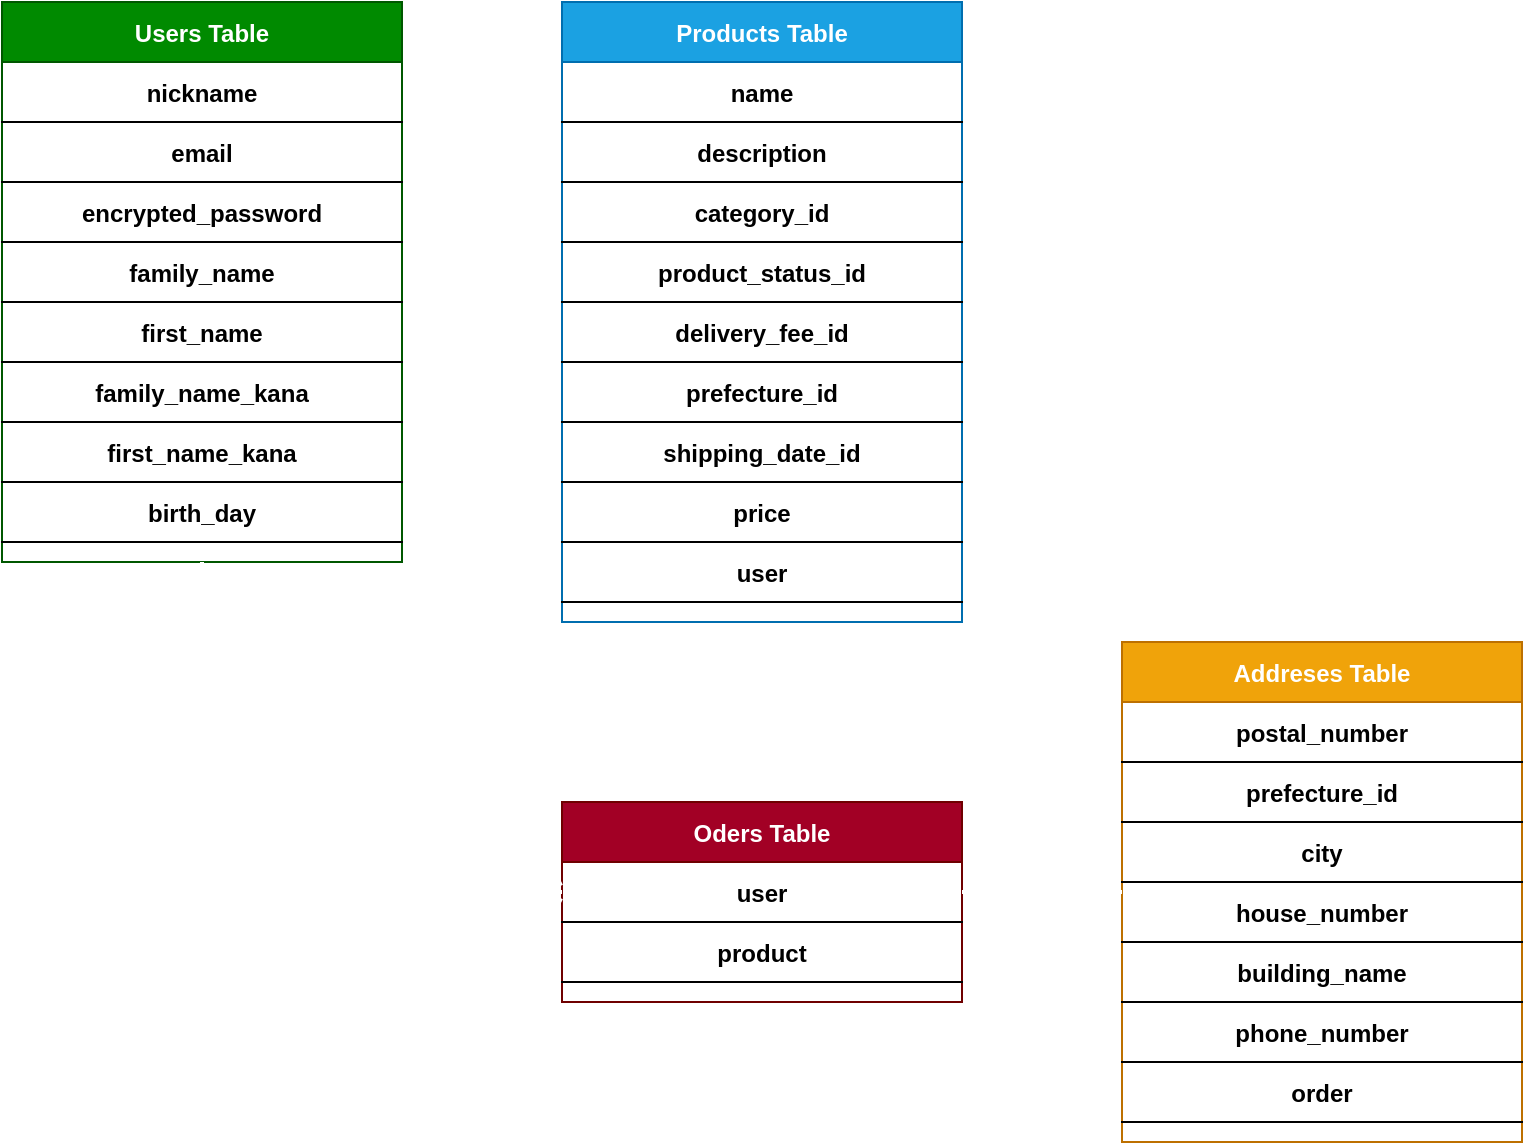 <mxfile version="14.2.4" type="embed">
    <diagram id="LXoA1vj3ksefjHLv8RSg" name="ページ1">
        <mxGraphModel dx="645" dy="587" grid="1" gridSize="10" guides="1" tooltips="1" connect="1" arrows="1" fold="1" page="1" pageScale="1" pageWidth="827" pageHeight="1169" math="0" shadow="0">
            <root>
                <mxCell id="0"/>
                <mxCell id="1" parent="0"/>
                <mxCell id="327" style="edgeStyle=orthogonalEdgeStyle;rounded=0;orthogonalLoop=1;jettySize=auto;html=1;entryX=0;entryY=0.5;entryDx=0;entryDy=0;startArrow=ERone;startFill=0;endArrow=ERmany;endFill=0;strokeWidth=2;fillColor=#60a917;strokeColor=#FFFFFF;exitX=1;exitY=0.5;exitDx=0;exitDy=0;" parent="1" source="146" target="296" edge="1">
                    <mxGeometry relative="1" as="geometry"/>
                </mxCell>
                <mxCell id="118" value="Users Table" style="shape=table;startSize=30;container=1;collapsible=1;childLayout=tableLayout;fixedRows=1;rowLines=0;fontStyle=1;align=center;resizeLast=1;strokeColor=#005700;fillColor=#008a00;fontColor=#ffffff;" parent="1" vertex="1">
                    <mxGeometry x="40" y="40" width="200" height="280" as="geometry"/>
                </mxCell>
                <mxCell id="122" value="" style="shape=partialRectangle;collapsible=0;dropTarget=0;pointerEvents=0;fillColor=none;top=0;left=0;bottom=1;right=0;points=[[0,0.5],[1,0.5]];portConstraint=eastwest;" parent="118" vertex="1">
                    <mxGeometry y="30" width="200" height="30" as="geometry"/>
                </mxCell>
                <mxCell id="139" value="nickname" style="shape=partialRectangle;connectable=0;fillColor=none;top=0;left=0;bottom=0;right=0;fontStyle=1;overflow=hidden;" parent="122" vertex="1">
                    <mxGeometry width="200" height="30" as="geometry"/>
                </mxCell>
                <mxCell id="135" value="" style="shape=partialRectangle;collapsible=0;dropTarget=0;pointerEvents=0;fillColor=none;top=0;left=0;bottom=1;right=0;points=[[0,0.5],[1,0.5]];portConstraint=eastwest;" parent="118" vertex="1">
                    <mxGeometry y="60" width="200" height="30" as="geometry"/>
                </mxCell>
                <mxCell id="140" value="email" style="shape=partialRectangle;connectable=0;fillColor=none;top=0;left=0;bottom=0;right=0;fontStyle=1;overflow=hidden;" parent="135" vertex="1">
                    <mxGeometry width="200" height="30" as="geometry"/>
                </mxCell>
                <mxCell id="142" style="shape=partialRectangle;collapsible=0;dropTarget=0;pointerEvents=0;fillColor=none;top=0;left=0;bottom=1;right=0;points=[[0,0.5],[1,0.5]];portConstraint=eastwest;" parent="118" vertex="1">
                    <mxGeometry y="90" width="200" height="30" as="geometry"/>
                </mxCell>
                <mxCell id="143" value="encrypted_password" style="shape=partialRectangle;connectable=0;fillColor=none;top=0;left=0;bottom=0;right=0;fontStyle=1;overflow=hidden;" parent="142" vertex="1">
                    <mxGeometry width="200" height="30" as="geometry"/>
                </mxCell>
                <mxCell id="132" value="" style="shape=partialRectangle;collapsible=0;dropTarget=0;pointerEvents=0;fillColor=none;top=0;left=0;bottom=1;right=0;points=[[0,0.5],[1,0.5]];portConstraint=eastwest;" parent="118" vertex="1">
                    <mxGeometry y="120" width="200" height="30" as="geometry"/>
                </mxCell>
                <mxCell id="141" value="family_name" style="shape=partialRectangle;connectable=0;fillColor=none;top=0;left=0;bottom=0;right=0;fontStyle=1;overflow=hidden;" parent="132" vertex="1">
                    <mxGeometry width="200" height="30" as="geometry"/>
                </mxCell>
                <mxCell id="146" style="shape=partialRectangle;collapsible=0;dropTarget=0;pointerEvents=0;fillColor=none;top=0;left=0;bottom=1;right=0;points=[[0,0.5],[1,0.5]];portConstraint=eastwest;" parent="118" vertex="1">
                    <mxGeometry y="150" width="200" height="30" as="geometry"/>
                </mxCell>
                <mxCell id="147" value="first_name" style="shape=partialRectangle;connectable=0;fillColor=none;top=0;left=0;bottom=0;right=0;fontStyle=1;overflow=hidden;" parent="146" vertex="1">
                    <mxGeometry width="200" height="30" as="geometry"/>
                </mxCell>
                <mxCell id="150" style="shape=partialRectangle;collapsible=0;dropTarget=0;pointerEvents=0;fillColor=none;top=0;left=0;bottom=1;right=0;points=[[0,0.5],[1,0.5]];portConstraint=eastwest;" parent="118" vertex="1">
                    <mxGeometry y="180" width="200" height="30" as="geometry"/>
                </mxCell>
                <mxCell id="151" value="family_name_kana" style="shape=partialRectangle;connectable=0;fillColor=none;top=0;left=0;bottom=0;right=0;fontStyle=1;overflow=hidden;" parent="150" vertex="1">
                    <mxGeometry width="200" height="30" as="geometry"/>
                </mxCell>
                <mxCell id="154" style="shape=partialRectangle;collapsible=0;dropTarget=0;pointerEvents=0;fillColor=none;top=0;left=0;bottom=1;right=0;points=[[0,0.5],[1,0.5]];portConstraint=eastwest;" parent="118" vertex="1">
                    <mxGeometry y="210" width="200" height="30" as="geometry"/>
                </mxCell>
                <mxCell id="155" value="first_name_kana" style="shape=partialRectangle;connectable=0;fillColor=none;top=0;left=0;bottom=0;right=0;fontStyle=1;overflow=hidden;" parent="154" vertex="1">
                    <mxGeometry width="200" height="30" as="geometry"/>
                </mxCell>
                <mxCell id="158" style="shape=partialRectangle;collapsible=0;dropTarget=0;pointerEvents=0;fillColor=none;top=0;left=0;bottom=1;right=0;points=[[0,0.5],[1,0.5]];portConstraint=eastwest;" parent="118" vertex="1">
                    <mxGeometry y="240" width="200" height="30" as="geometry"/>
                </mxCell>
                <mxCell id="159" value="birth_day" style="shape=partialRectangle;connectable=0;fillColor=none;top=0;left=0;bottom=0;right=0;fontStyle=1;overflow=hidden;" parent="158" vertex="1">
                    <mxGeometry width="200" height="30" as="geometry"/>
                </mxCell>
                <mxCell id="377" style="edgeStyle=orthogonalEdgeStyle;rounded=0;orthogonalLoop=1;jettySize=auto;html=1;startArrow=ERone;startFill=0;endArrow=ERone;endFill=0;strokeColor=#FFFFFF;strokeWidth=2;entryX=0.5;entryY=0;entryDx=0;entryDy=0;" parent="1" source="170" target="358" edge="1">
                    <mxGeometry relative="1" as="geometry"/>
                </mxCell>
                <mxCell id="170" value="Products Table" style="shape=table;startSize=30;container=1;collapsible=1;childLayout=tableLayout;fixedRows=1;rowLines=0;fontStyle=1;align=center;resizeLast=1;strokeColor=#006EAF;fillColor=#1ba1e2;fontColor=#ffffff;" parent="1" vertex="1">
                    <mxGeometry x="320" y="40" width="200" height="310" as="geometry"/>
                </mxCell>
                <mxCell id="174" value="" style="shape=partialRectangle;collapsible=0;dropTarget=0;pointerEvents=0;fillColor=none;top=0;left=0;bottom=1;right=0;points=[[0,0.5],[1,0.5]];portConstraint=eastwest;" parent="170" vertex="1">
                    <mxGeometry y="30" width="200" height="30" as="geometry"/>
                </mxCell>
                <mxCell id="175" value="name" style="shape=partialRectangle;connectable=0;fillColor=none;top=0;left=0;bottom=0;right=0;fontStyle=1;overflow=hidden;" parent="174" vertex="1">
                    <mxGeometry width="200" height="30" as="geometry"/>
                </mxCell>
                <mxCell id="222" style="shape=partialRectangle;collapsible=0;dropTarget=0;pointerEvents=0;top=0;left=0;bottom=1;right=0;points=[[0,0.5],[1,0.5]];portConstraint=eastwest;fillColor=none;" parent="170" vertex="1">
                    <mxGeometry y="60" width="200" height="30" as="geometry"/>
                </mxCell>
                <mxCell id="223" value="description" style="shape=partialRectangle;connectable=0;fillColor=none;top=0;left=0;bottom=0;right=0;fontStyle=1;overflow=hidden;" parent="222" vertex="1">
                    <mxGeometry width="200" height="30" as="geometry"/>
                </mxCell>
                <mxCell id="216" style="shape=partialRectangle;collapsible=0;dropTarget=0;pointerEvents=0;fillColor=none;top=0;left=0;bottom=1;right=0;points=[[0,0.5],[1,0.5]];portConstraint=eastwest;" parent="170" vertex="1">
                    <mxGeometry y="90" width="200" height="30" as="geometry"/>
                </mxCell>
                <mxCell id="217" value="category_id" style="shape=partialRectangle;connectable=0;fillColor=none;top=0;left=0;bottom=0;right=0;fontStyle=1;overflow=hidden;" parent="216" vertex="1">
                    <mxGeometry width="200" height="30" as="geometry"/>
                </mxCell>
                <mxCell id="219" style="shape=partialRectangle;collapsible=0;dropTarget=0;pointerEvents=0;fillColor=none;top=0;left=0;bottom=1;right=0;points=[[0,0.5],[1,0.5]];portConstraint=eastwest;" parent="170" vertex="1">
                    <mxGeometry y="120" width="200" height="30" as="geometry"/>
                </mxCell>
                <mxCell id="220" value="product_status_id" style="shape=partialRectangle;connectable=0;fillColor=none;top=0;left=0;bottom=0;right=0;fontStyle=1;overflow=hidden;" parent="219" vertex="1">
                    <mxGeometry width="200" height="30" as="geometry"/>
                </mxCell>
                <mxCell id="296" style="shape=partialRectangle;collapsible=0;dropTarget=0;pointerEvents=0;fillColor=none;top=0;left=0;bottom=1;right=0;points=[[0,0.5],[1,0.5]];portConstraint=eastwest;" parent="170" vertex="1">
                    <mxGeometry y="150" width="200" height="30" as="geometry"/>
                </mxCell>
                <mxCell id="297" value="delivery_fee_id" style="shape=partialRectangle;connectable=0;fillColor=none;top=0;left=0;bottom=0;right=0;fontStyle=1;overflow=hidden;" parent="296" vertex="1">
                    <mxGeometry width="200" height="30" as="geometry"/>
                </mxCell>
                <mxCell id="311" style="shape=partialRectangle;collapsible=0;dropTarget=0;pointerEvents=0;fillColor=none;top=0;left=0;bottom=1;right=0;points=[[0,0.5],[1,0.5]];portConstraint=eastwest;" parent="170" vertex="1">
                    <mxGeometry y="180" width="200" height="30" as="geometry"/>
                </mxCell>
                <mxCell id="312" value="prefecture_id" style="shape=partialRectangle;connectable=0;fillColor=none;top=0;left=0;bottom=0;right=0;fontStyle=1;overflow=hidden;" parent="311" vertex="1">
                    <mxGeometry width="200" height="30" as="geometry"/>
                </mxCell>
                <mxCell id="307" style="shape=partialRectangle;collapsible=0;dropTarget=0;pointerEvents=0;fillColor=none;top=0;left=0;bottom=1;right=0;points=[[0,0.5],[1,0.5]];portConstraint=eastwest;" parent="170" vertex="1">
                    <mxGeometry y="210" width="200" height="30" as="geometry"/>
                </mxCell>
                <mxCell id="308" value="shipping_date_id" style="shape=partialRectangle;connectable=0;fillColor=none;top=0;left=0;bottom=0;right=0;fontStyle=1;overflow=hidden;" parent="307" vertex="1">
                    <mxGeometry width="200" height="30" as="geometry"/>
                </mxCell>
                <mxCell id="303" style="shape=partialRectangle;collapsible=0;dropTarget=0;pointerEvents=0;fillColor=none;top=0;left=0;bottom=1;right=0;points=[[0,0.5],[1,0.5]];portConstraint=eastwest;" parent="170" vertex="1">
                    <mxGeometry y="240" width="200" height="30" as="geometry"/>
                </mxCell>
                <mxCell id="304" value="price" style="shape=partialRectangle;connectable=0;fillColor=none;top=0;left=0;bottom=0;right=0;fontStyle=1;overflow=hidden;" parent="303" vertex="1">
                    <mxGeometry width="200" height="30" as="geometry"/>
                </mxCell>
                <mxCell id="319" style="shape=partialRectangle;collapsible=0;dropTarget=0;pointerEvents=0;fillColor=none;top=0;left=0;bottom=1;right=0;points=[[0,0.5],[1,0.5]];portConstraint=eastwest;" parent="170" vertex="1">
                    <mxGeometry y="270" width="200" height="30" as="geometry"/>
                </mxCell>
                <mxCell id="320" value="user" style="shape=partialRectangle;connectable=0;fillColor=none;top=0;left=0;bottom=0;right=0;fontStyle=1;overflow=hidden;strokeColor=none;" parent="319" vertex="1">
                    <mxGeometry width="200" height="30" as="geometry"/>
                </mxCell>
                <mxCell id="329" value="Addreses Table" style="shape=table;startSize=30;container=1;collapsible=1;childLayout=tableLayout;fixedRows=1;rowLines=0;fontStyle=1;align=center;resizeLast=1;strokeColor=#BD7000;fillColor=#f0a30a;fontColor=#ffffff;" parent="1" vertex="1">
                    <mxGeometry x="600" y="360" width="200" height="250" as="geometry"/>
                </mxCell>
                <mxCell id="330" value="" style="shape=partialRectangle;collapsible=0;dropTarget=0;pointerEvents=0;fillColor=none;top=0;left=0;bottom=1;right=0;points=[[0,0.5],[1,0.5]];portConstraint=eastwest;" parent="329" vertex="1">
                    <mxGeometry y="30" width="200" height="30" as="geometry"/>
                </mxCell>
                <mxCell id="331" value="postal_number" style="shape=partialRectangle;connectable=0;fillColor=none;top=0;left=0;bottom=0;right=0;fontStyle=1;overflow=hidden;" parent="330" vertex="1">
                    <mxGeometry width="200" height="30" as="geometry"/>
                </mxCell>
                <mxCell id="332" style="shape=partialRectangle;collapsible=0;dropTarget=0;pointerEvents=0;fillColor=none;top=0;left=0;bottom=1;right=0;points=[[0,0.5],[1,0.5]];portConstraint=eastwest;" parent="329" vertex="1">
                    <mxGeometry y="60" width="200" height="30" as="geometry"/>
                </mxCell>
                <mxCell id="333" value="prefecture_id" style="shape=partialRectangle;connectable=0;fillColor=none;top=0;left=0;bottom=0;right=0;fontStyle=1;overflow=hidden;" parent="332" vertex="1">
                    <mxGeometry width="200" height="30" as="geometry"/>
                </mxCell>
                <mxCell id="334" style="shape=partialRectangle;collapsible=0;dropTarget=0;pointerEvents=0;fillColor=none;top=0;left=0;bottom=1;right=0;points=[[0,0.5],[1,0.5]];portConstraint=eastwest;" parent="329" vertex="1">
                    <mxGeometry y="90" width="200" height="30" as="geometry"/>
                </mxCell>
                <mxCell id="335" value="city" style="shape=partialRectangle;connectable=0;fillColor=none;top=0;left=0;bottom=0;right=0;fontStyle=1;overflow=hidden;" parent="334" vertex="1">
                    <mxGeometry width="200" height="30" as="geometry"/>
                </mxCell>
                <mxCell id="336" style="shape=partialRectangle;collapsible=0;dropTarget=0;pointerEvents=0;fillColor=none;top=0;left=0;bottom=1;right=0;points=[[0,0.5],[1,0.5]];portConstraint=eastwest;" parent="329" vertex="1">
                    <mxGeometry y="120" width="200" height="30" as="geometry"/>
                </mxCell>
                <mxCell id="337" value="house_number" style="shape=partialRectangle;connectable=0;fillColor=none;top=0;left=0;bottom=0;right=0;fontStyle=1;overflow=hidden;" parent="336" vertex="1">
                    <mxGeometry width="200" height="30" as="geometry"/>
                </mxCell>
                <mxCell id="338" style="shape=partialRectangle;collapsible=0;dropTarget=0;pointerEvents=0;fillColor=none;top=0;left=0;bottom=1;right=0;points=[[0,0.5],[1,0.5]];portConstraint=eastwest;" parent="329" vertex="1">
                    <mxGeometry y="150" width="200" height="30" as="geometry"/>
                </mxCell>
                <mxCell id="339" value="building_name" style="shape=partialRectangle;connectable=0;fillColor=none;top=0;left=0;bottom=0;right=0;fontStyle=1;overflow=hidden;" parent="338" vertex="1">
                    <mxGeometry width="200" height="30" as="geometry"/>
                </mxCell>
                <mxCell id="340" style="shape=partialRectangle;collapsible=0;dropTarget=0;pointerEvents=0;fillColor=none;top=0;left=0;bottom=1;right=0;points=[[0,0.5],[1,0.5]];portConstraint=eastwest;" parent="329" vertex="1">
                    <mxGeometry y="180" width="200" height="30" as="geometry"/>
                </mxCell>
                <mxCell id="341" value="phone_number" style="shape=partialRectangle;connectable=0;fillColor=none;top=0;left=0;bottom=0;right=0;fontStyle=1;overflow=hidden;" parent="340" vertex="1">
                    <mxGeometry width="200" height="30" as="geometry"/>
                </mxCell>
                <mxCell id="353" style="shape=partialRectangle;collapsible=0;dropTarget=0;pointerEvents=0;fillColor=none;top=0;left=0;bottom=1;right=0;points=[[0,0.5],[1,0.5]];portConstraint=eastwest;" parent="329" vertex="1">
                    <mxGeometry y="210" width="200" height="30" as="geometry"/>
                </mxCell>
                <mxCell id="354" value="order" style="shape=partialRectangle;connectable=0;fillColor=none;top=0;left=0;bottom=0;right=0;fontStyle=1;overflow=hidden;" parent="353" vertex="1">
                    <mxGeometry width="200" height="30" as="geometry"/>
                </mxCell>
                <mxCell id="357" style="edgeStyle=orthogonalEdgeStyle;rounded=0;orthogonalLoop=1;jettySize=auto;html=1;entryX=0.5;entryY=0.967;entryDx=0;entryDy=0;startArrow=ERone;startFill=0;endArrow=ERone;endFill=0;strokeWidth=2;exitX=0.5;exitY=0;exitDx=0;exitDy=0;entryPerimeter=0;" parent="1" source="329" edge="1">
                    <mxGeometry relative="1" as="geometry"/>
                </mxCell>
                <mxCell id="358" value="Oders Table" style="shape=table;startSize=30;container=1;collapsible=1;childLayout=tableLayout;fixedRows=1;rowLines=0;fontStyle=1;align=center;resizeLast=1;strokeColor=#6F0000;fillColor=#a20025;fontColor=#ffffff;" parent="1" vertex="1">
                    <mxGeometry x="320" y="440" width="200" height="100" as="geometry"/>
                </mxCell>
                <mxCell id="361" style="shape=partialRectangle;collapsible=0;dropTarget=0;pointerEvents=0;fillColor=none;top=0;left=0;bottom=1;right=0;points=[[0,0.5],[1,0.5]];portConstraint=eastwest;" parent="358" vertex="1">
                    <mxGeometry y="30" width="200" height="30" as="geometry"/>
                </mxCell>
                <mxCell id="362" value="user" style="shape=partialRectangle;connectable=0;fillColor=none;top=0;left=0;bottom=0;right=0;fontStyle=1;overflow=hidden;" parent="361" vertex="1">
                    <mxGeometry width="200" height="30" as="geometry"/>
                </mxCell>
                <mxCell id="385" style="shape=partialRectangle;collapsible=0;dropTarget=0;pointerEvents=0;fillColor=none;top=0;left=0;bottom=1;right=0;points=[[0,0.5],[1,0.5]];portConstraint=eastwest;" parent="358" vertex="1">
                    <mxGeometry y="60" width="200" height="30" as="geometry"/>
                </mxCell>
                <mxCell id="386" value="product" style="shape=partialRectangle;connectable=0;fillColor=none;top=0;left=0;bottom=0;right=0;fontStyle=1;overflow=hidden;" parent="385" vertex="1">
                    <mxGeometry width="200" height="30" as="geometry"/>
                </mxCell>
                <mxCell id="383" style="edgeStyle=orthogonalEdgeStyle;rounded=0;orthogonalLoop=1;jettySize=auto;html=1;startArrow=ERone;startFill=0;endArrow=ERone;endFill=0;strokeColor=#FFFFFF;strokeWidth=2;" parent="1" source="361" target="329" edge="1">
                    <mxGeometry relative="1" as="geometry"/>
                </mxCell>
                <mxCell id="384" style="edgeStyle=orthogonalEdgeStyle;rounded=0;orthogonalLoop=1;jettySize=auto;html=1;entryX=0.5;entryY=1;entryDx=0;entryDy=0;startArrow=ERmany;startFill=0;endArrow=ERone;endFill=0;strokeColor=#FFFFFF;strokeWidth=2;" parent="1" source="361" target="118" edge="1">
                    <mxGeometry relative="1" as="geometry"/>
                </mxCell>
            </root>
        </mxGraphModel>
    </diagram>
</mxfile>